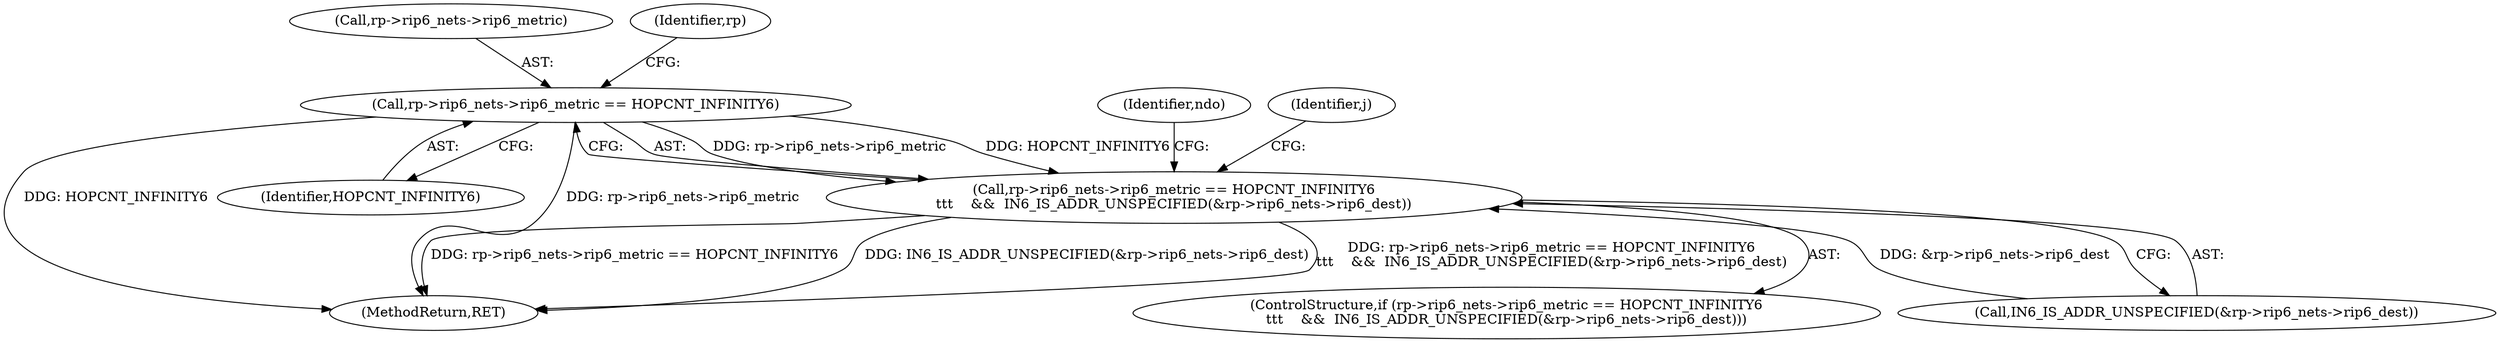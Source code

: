 digraph "0_tcpdump_e942fb84fbe3a73a98a00d2a279425872b5fb9d2@pointer" {
"1000161" [label="(Call,rp->rip6_nets->rip6_metric == HOPCNT_INFINITY6)"];
"1000160" [label="(Call,rp->rip6_nets->rip6_metric == HOPCNT_INFINITY6\n\t\t\t    &&  IN6_IS_ADDR_UNSPECIFIED(&rp->rip6_nets->rip6_dest))"];
"1000168" [label="(Call,IN6_IS_ADDR_UNSPECIFIED(&rp->rip6_nets->rip6_dest))"];
"1000161" [label="(Call,rp->rip6_nets->rip6_metric == HOPCNT_INFINITY6)"];
"1000184" [label="(Identifier,j)"];
"1000160" [label="(Call,rp->rip6_nets->rip6_metric == HOPCNT_INFINITY6\n\t\t\t    &&  IN6_IS_ADDR_UNSPECIFIED(&rp->rip6_nets->rip6_dest))"];
"1000389" [label="(MethodReturn,RET)"];
"1000167" [label="(Identifier,HOPCNT_INFINITY6)"];
"1000159" [label="(ControlStructure,if (rp->rip6_nets->rip6_metric == HOPCNT_INFINITY6\n\t\t\t    &&  IN6_IS_ADDR_UNSPECIFIED(&rp->rip6_nets->rip6_dest)))"];
"1000162" [label="(Call,rp->rip6_nets->rip6_metric)"];
"1000172" [label="(Identifier,rp)"];
"1000178" [label="(Identifier,ndo)"];
"1000161" -> "1000160"  [label="AST: "];
"1000161" -> "1000167"  [label="CFG: "];
"1000162" -> "1000161"  [label="AST: "];
"1000167" -> "1000161"  [label="AST: "];
"1000172" -> "1000161"  [label="CFG: "];
"1000160" -> "1000161"  [label="CFG: "];
"1000161" -> "1000389"  [label="DDG: HOPCNT_INFINITY6"];
"1000161" -> "1000389"  [label="DDG: rp->rip6_nets->rip6_metric"];
"1000161" -> "1000160"  [label="DDG: rp->rip6_nets->rip6_metric"];
"1000161" -> "1000160"  [label="DDG: HOPCNT_INFINITY6"];
"1000160" -> "1000159"  [label="AST: "];
"1000160" -> "1000168"  [label="CFG: "];
"1000168" -> "1000160"  [label="AST: "];
"1000178" -> "1000160"  [label="CFG: "];
"1000184" -> "1000160"  [label="CFG: "];
"1000160" -> "1000389"  [label="DDG: IN6_IS_ADDR_UNSPECIFIED(&rp->rip6_nets->rip6_dest)"];
"1000160" -> "1000389"  [label="DDG: rp->rip6_nets->rip6_metric == HOPCNT_INFINITY6\n\t\t\t    &&  IN6_IS_ADDR_UNSPECIFIED(&rp->rip6_nets->rip6_dest)"];
"1000160" -> "1000389"  [label="DDG: rp->rip6_nets->rip6_metric == HOPCNT_INFINITY6"];
"1000168" -> "1000160"  [label="DDG: &rp->rip6_nets->rip6_dest"];
}

